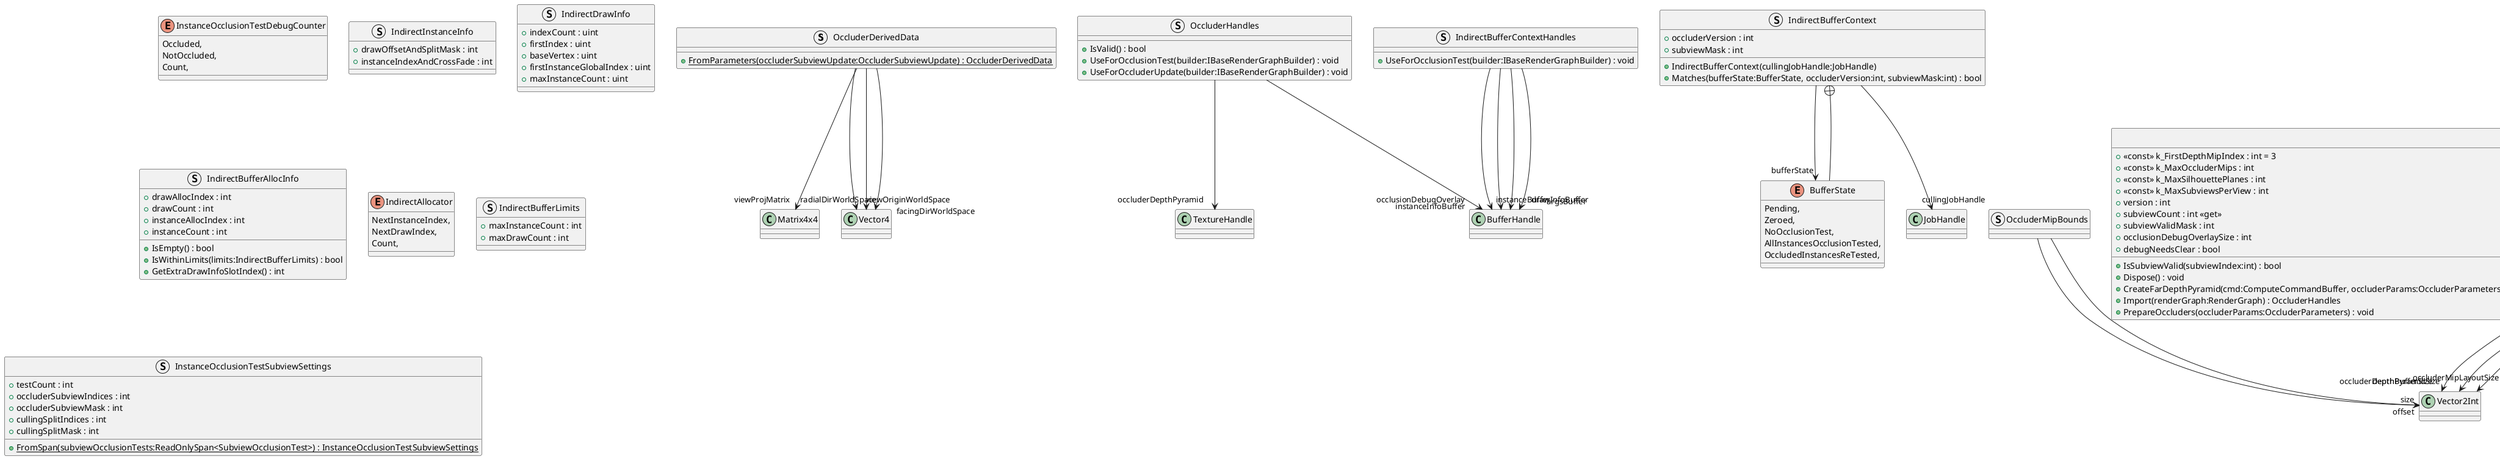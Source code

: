 @startuml
struct OccluderDerivedData {
    + {static} FromParameters(occluderSubviewUpdate:OccluderSubviewUpdate) : OccluderDerivedData
}
struct OccluderHandles {
    + IsValid() : bool
    + UseForOcclusionTest(builder:IBaseRenderGraphBuilder) : void
    + UseForOccluderUpdate(builder:IBaseRenderGraphBuilder) : void
}
enum InstanceOcclusionTestDebugCounter {
    Occluded,
    NotOccluded,
    Count,
}
struct IndirectInstanceInfo {
    + drawOffsetAndSplitMask : int
    + instanceIndexAndCrossFade : int
}
struct IndirectDrawInfo {
    + indexCount : uint
    + firstIndex : uint
    + baseVertex : uint
    + firstInstanceGlobalIndex : uint
    + maxInstanceCount : uint
}
struct IndirectBufferAllocInfo {
    + drawAllocIndex : int
    + drawCount : int
    + instanceAllocIndex : int
    + instanceCount : int
    + IsEmpty() : bool
    + IsWithinLimits(limits:IndirectBufferLimits) : bool
    + GetExtraDrawInfoSlotIndex() : int
}
struct IndirectBufferContext {
    + occluderVersion : int
    + subviewMask : int
    + IndirectBufferContext(cullingJobHandle:JobHandle)
    + Matches(bufferState:BufferState, occluderVersion:int, subviewMask:int) : bool
}
struct OccluderMipBounds {
}
struct OccluderContext {
    + <<const>> k_FirstDepthMipIndex : int = 3
    + <<const>> k_MaxOccluderMips : int
    + <<const>> k_MaxSilhouettePlanes : int
    + <<const>> k_MaxSubviewsPerView : int
    + version : int
    + subviewCount : int <<get>>
    + subviewValidMask : int
    + IsSubviewValid(subviewIndex:int) : bool
    + occlusionDebugOverlaySize : int
    + debugNeedsClear : bool
    + Dispose() : void
    + CreateFarDepthPyramid(cmd:ComputeCommandBuffer, occluderParams:OccluderParameters, occluderSubviewUpdates:ReadOnlySpan<OccluderSubviewUpdate>, occluderHandles:OccluderHandles, silhouettePlanes:NativeArray<Plane>, occluderDepthPyramidCS:ComputeShader, occluderDepthDownscaleKernel:int) : void
    + Import(renderGraph:RenderGraph) : OccluderHandles
    + PrepareOccluders(occluderParams:OccluderParameters) : void
}
enum IndirectAllocator {
    NextInstanceIndex,
    NextDrawIndex,
    Count,
}
struct IndirectBufferLimits {
    + maxInstanceCount : int
    + maxDrawCount : int
}
struct InstanceOcclusionTestSubviewSettings {
    + testCount : int
    + occluderSubviewIndices : int
    + occluderSubviewMask : int
    + cullingSplitIndices : int
    + cullingSplitMask : int
    + {static} FromSpan(subviewOcclusionTests:ReadOnlySpan<SubviewOcclusionTest>) : InstanceOcclusionTestSubviewSettings
}
struct IndirectBufferContextHandles {
    + UseForOcclusionTest(builder:IBaseRenderGraphBuilder) : void
}
struct IndirectBufferContextStorage {
    + ImportBuffers(renderGraph:RenderGraph) : IndirectBufferContextHandles
    + Init() : void
    + Dispose() : void
    + ClearContextsAndGrowBuffers() : void
    + TryAllocateContext(viewID:int) : int
    + TryGetContextIndex(viewID:int) : int
    + GetAllocInfoSubArray(contextIndex:int) : NativeArray<IndirectBufferAllocInfo>
    + GetAllocInfo(contextIndex:int) : IndirectBufferAllocInfo
    + CopyFromStaging(cmd:CommandBuffer, allocInfo:IndirectBufferAllocInfo) : void
    + GetLimits(contextIndex:int) : IndirectBufferLimits
    + GetBufferContext(contextIndex:int) : IndirectBufferContext
    + SetBufferContext(contextIndex:int, ctx:IndirectBufferContext) : void
}
enum BufferState {
    Pending,
    Zeroed,
    NoOcclusionTest,
    AllInstancesOcclusionTested,
    OccludedInstancesReTested,
}
class ShaderIDs <<static>> {
    + {static} <<readonly>> _SrcDepth : int
    + {static} <<readonly>> _DstDepth : int
    + {static} <<readonly>> OccluderDepthPyramidConstants : int
}
class "NativeArray`1"<T> {
}
OccluderDerivedData --> "viewProjMatrix" Matrix4x4
OccluderDerivedData --> "viewOriginWorldSpace" Vector4
OccluderDerivedData --> "radialDirWorldSpace" Vector4
OccluderDerivedData --> "facingDirWorldSpace" Vector4
OccluderHandles --> "occluderDepthPyramid" TextureHandle
OccluderHandles --> "occlusionDebugOverlay" BufferHandle
IndirectBufferContext --> "cullingJobHandle" JobHandle
IndirectBufferContext --> "bufferState" BufferState
OccluderMipBounds --> "offset" Vector2Int
OccluderMipBounds --> "size" Vector2Int
IDisposable <|-- OccluderContext
OccluderContext --> "depthBufferSize" Vector2Int
OccluderContext --> "subviewData<OccluderDerivedData>" "NativeArray`1"
OccluderContext --> "occluderMipBounds<OccluderMipBounds>" "NativeArray`1"
OccluderContext --> "occluderMipLayoutSize" Vector2Int
OccluderContext --> "occluderDepthPyramidSize" Vector2Int
OccluderContext --> "occluderDepthPyramid" RTHandle
OccluderContext --> "occlusionDebugOverlay" GraphicsBuffer
OccluderContext --> "constantBuffer" ComputeBuffer
OccluderContext --> "constantBufferData<OccluderDepthPyramidConstants>" "NativeArray`1"
OccluderContext --> "depthBufferSizeInOccluderPixels" Vector2
IndirectBufferContextHandles --> "instanceBuffer" BufferHandle
IndirectBufferContextHandles --> "instanceInfoBuffer" BufferHandle
IndirectBufferContextHandles --> "argsBuffer" BufferHandle
IndirectBufferContextHandles --> "drawInfoBuffer" BufferHandle
IDisposable <|-- IndirectBufferContextStorage
IndirectBufferContextStorage --> "instanceBuffer" GraphicsBuffer
IndirectBufferContextStorage --> "instanceInfoBuffer" GraphicsBuffer
IndirectBufferContextStorage --> "argsBuffer" GraphicsBuffer
IndirectBufferContextStorage --> "drawInfoBuffer" GraphicsBuffer
IndirectBufferContextStorage --> "visibleInstanceBufferHandle" GraphicsBufferHandle
IndirectBufferContextStorage --> "indirectArgsBufferHandle" GraphicsBufferHandle
IndirectBufferContextStorage --> "instanceInfoGlobalArray<IndirectInstanceInfo>" "NativeArray`1"
IndirectBufferContextStorage --> "drawInfoGlobalArray<IndirectDrawInfo>" "NativeArray`1"
IndirectBufferContextStorage --> "allocationCounters<int>" "NativeArray`1"
IndirectBufferContext +-- BufferState
OccluderContext +-- ShaderIDs
@enduml
